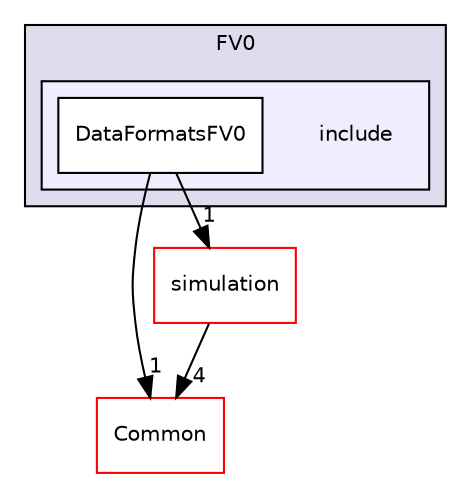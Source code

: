 digraph "/home/travis/build/AliceO2Group/AliceO2/DataFormats/Detectors/FIT/FV0/include" {
  bgcolor=transparent;
  compound=true
  node [ fontsize="10", fontname="Helvetica"];
  edge [ labelfontsize="10", labelfontname="Helvetica"];
  subgraph clusterdir_f4f1e38aba3110f726ddf74e738f6d97 {
    graph [ bgcolor="#ddddee", pencolor="black", label="FV0" fontname="Helvetica", fontsize="10", URL="dir_f4f1e38aba3110f726ddf74e738f6d97.html"]
  subgraph clusterdir_3bbb71d3375d755dd2249f09aadc9536 {
    graph [ bgcolor="#eeeeff", pencolor="black", label="" URL="dir_3bbb71d3375d755dd2249f09aadc9536.html"];
    dir_3bbb71d3375d755dd2249f09aadc9536 [shape=plaintext label="include"];
    dir_4eb4c3ea19384e99f76520fce8a5b11a [shape=box label="DataFormatsFV0" color="black" fillcolor="white" style="filled" URL="dir_4eb4c3ea19384e99f76520fce8a5b11a.html"];
  }
  }
  dir_4ab6b4cc6a7edbff49100e9123df213f [shape=box label="Common" color="red" URL="dir_4ab6b4cc6a7edbff49100e9123df213f.html"];
  dir_047746f9f311f49446db9474b7431d0d [shape=box label="simulation" color="red" URL="dir_047746f9f311f49446db9474b7431d0d.html"];
  dir_047746f9f311f49446db9474b7431d0d->dir_4ab6b4cc6a7edbff49100e9123df213f [headlabel="4", labeldistance=1.5 headhref="dir_000219_000009.html"];
  dir_4eb4c3ea19384e99f76520fce8a5b11a->dir_4ab6b4cc6a7edbff49100e9123df213f [headlabel="1", labeldistance=1.5 headhref="dir_000163_000009.html"];
  dir_4eb4c3ea19384e99f76520fce8a5b11a->dir_047746f9f311f49446db9474b7431d0d [headlabel="1", labeldistance=1.5 headhref="dir_000163_000219.html"];
}
